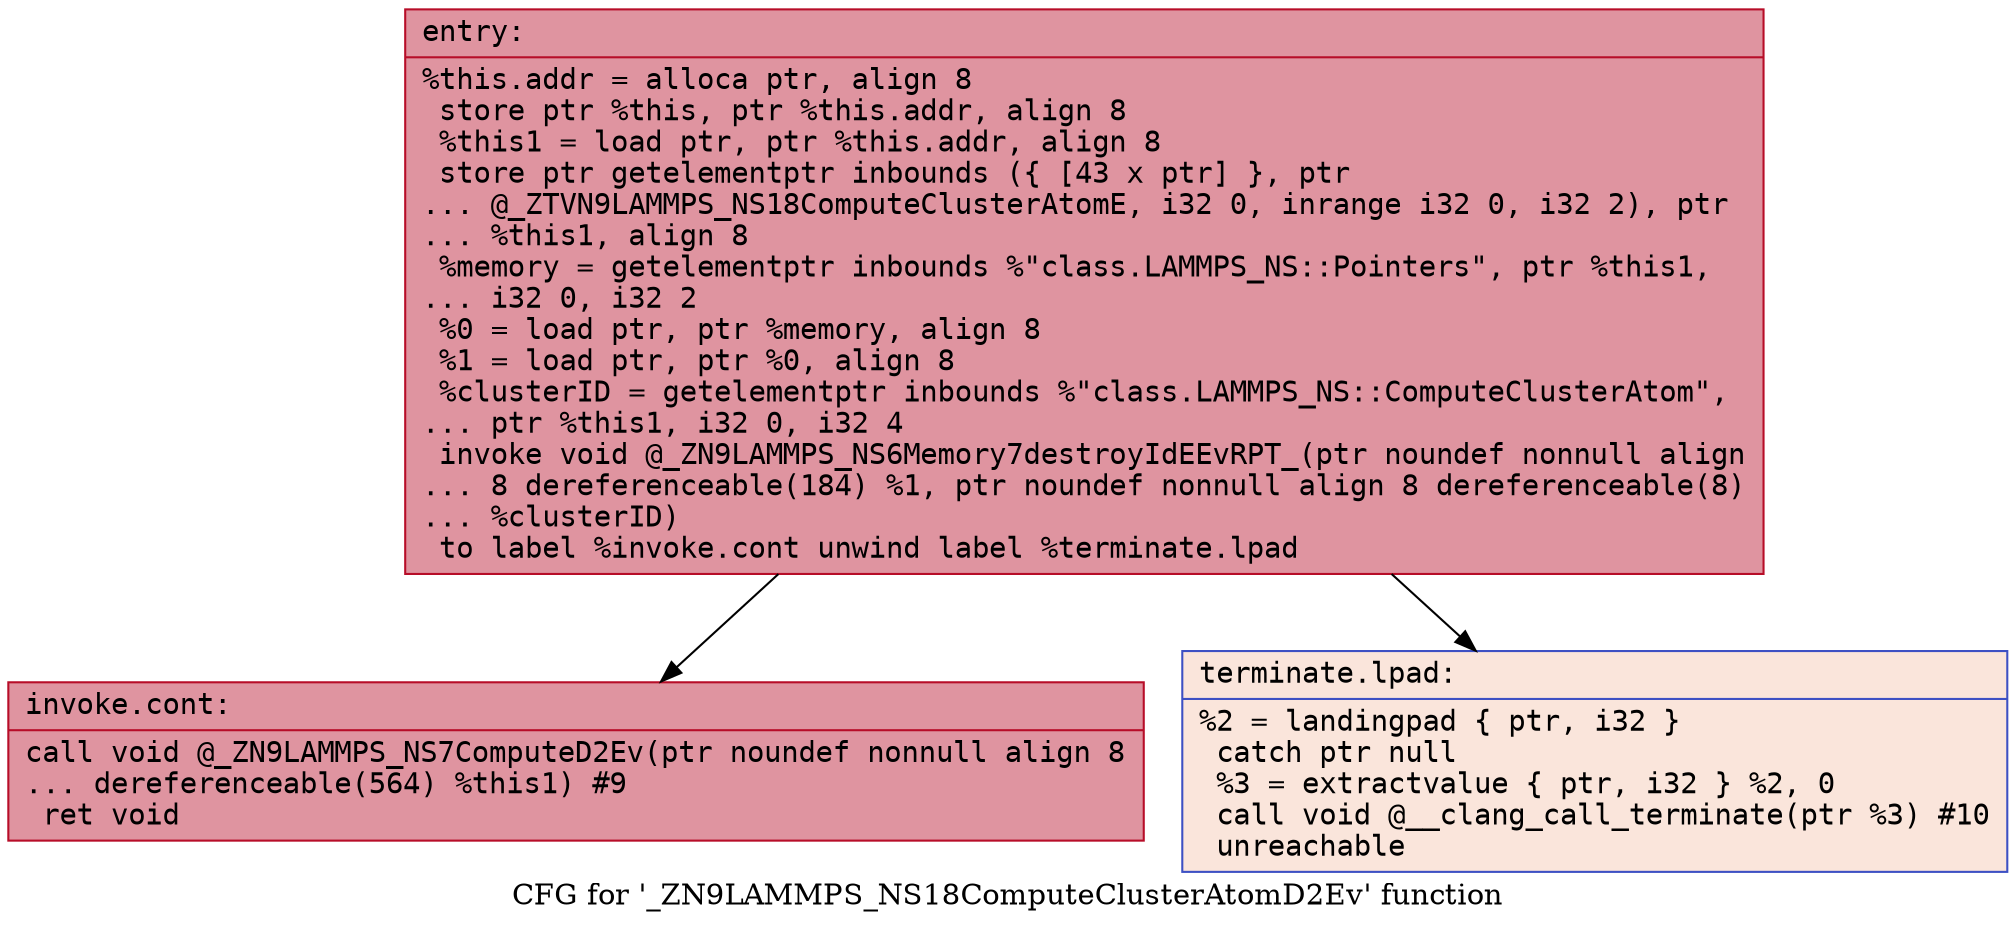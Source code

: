 digraph "CFG for '_ZN9LAMMPS_NS18ComputeClusterAtomD2Ev' function" {
	label="CFG for '_ZN9LAMMPS_NS18ComputeClusterAtomD2Ev' function";

	Node0x55ca26754790 [shape=record,color="#b70d28ff", style=filled, fillcolor="#b70d2870" fontname="Courier",label="{entry:\l|  %this.addr = alloca ptr, align 8\l  store ptr %this, ptr %this.addr, align 8\l  %this1 = load ptr, ptr %this.addr, align 8\l  store ptr getelementptr inbounds (\{ [43 x ptr] \}, ptr\l... @_ZTVN9LAMMPS_NS18ComputeClusterAtomE, i32 0, inrange i32 0, i32 2), ptr\l... %this1, align 8\l  %memory = getelementptr inbounds %\"class.LAMMPS_NS::Pointers\", ptr %this1,\l... i32 0, i32 2\l  %0 = load ptr, ptr %memory, align 8\l  %1 = load ptr, ptr %0, align 8\l  %clusterID = getelementptr inbounds %\"class.LAMMPS_NS::ComputeClusterAtom\",\l... ptr %this1, i32 0, i32 4\l  invoke void @_ZN9LAMMPS_NS6Memory7destroyIdEEvRPT_(ptr noundef nonnull align\l... 8 dereferenceable(184) %1, ptr noundef nonnull align 8 dereferenceable(8)\l... %clusterID)\l          to label %invoke.cont unwind label %terminate.lpad\l}"];
	Node0x55ca26754790 -> Node0x55ca26754af0[tooltip="entry -> invoke.cont\nProbability 100.00%" ];
	Node0x55ca26754790 -> Node0x55ca26754b70[tooltip="entry -> terminate.lpad\nProbability 0.00%" ];
	Node0x55ca26754af0 [shape=record,color="#b70d28ff", style=filled, fillcolor="#b70d2870" fontname="Courier",label="{invoke.cont:\l|  call void @_ZN9LAMMPS_NS7ComputeD2Ev(ptr noundef nonnull align 8\l... dereferenceable(564) %this1) #9\l  ret void\l}"];
	Node0x55ca26754b70 [shape=record,color="#3d50c3ff", style=filled, fillcolor="#f4c5ad70" fontname="Courier",label="{terminate.lpad:\l|  %2 = landingpad \{ ptr, i32 \}\l          catch ptr null\l  %3 = extractvalue \{ ptr, i32 \} %2, 0\l  call void @__clang_call_terminate(ptr %3) #10\l  unreachable\l}"];
}
